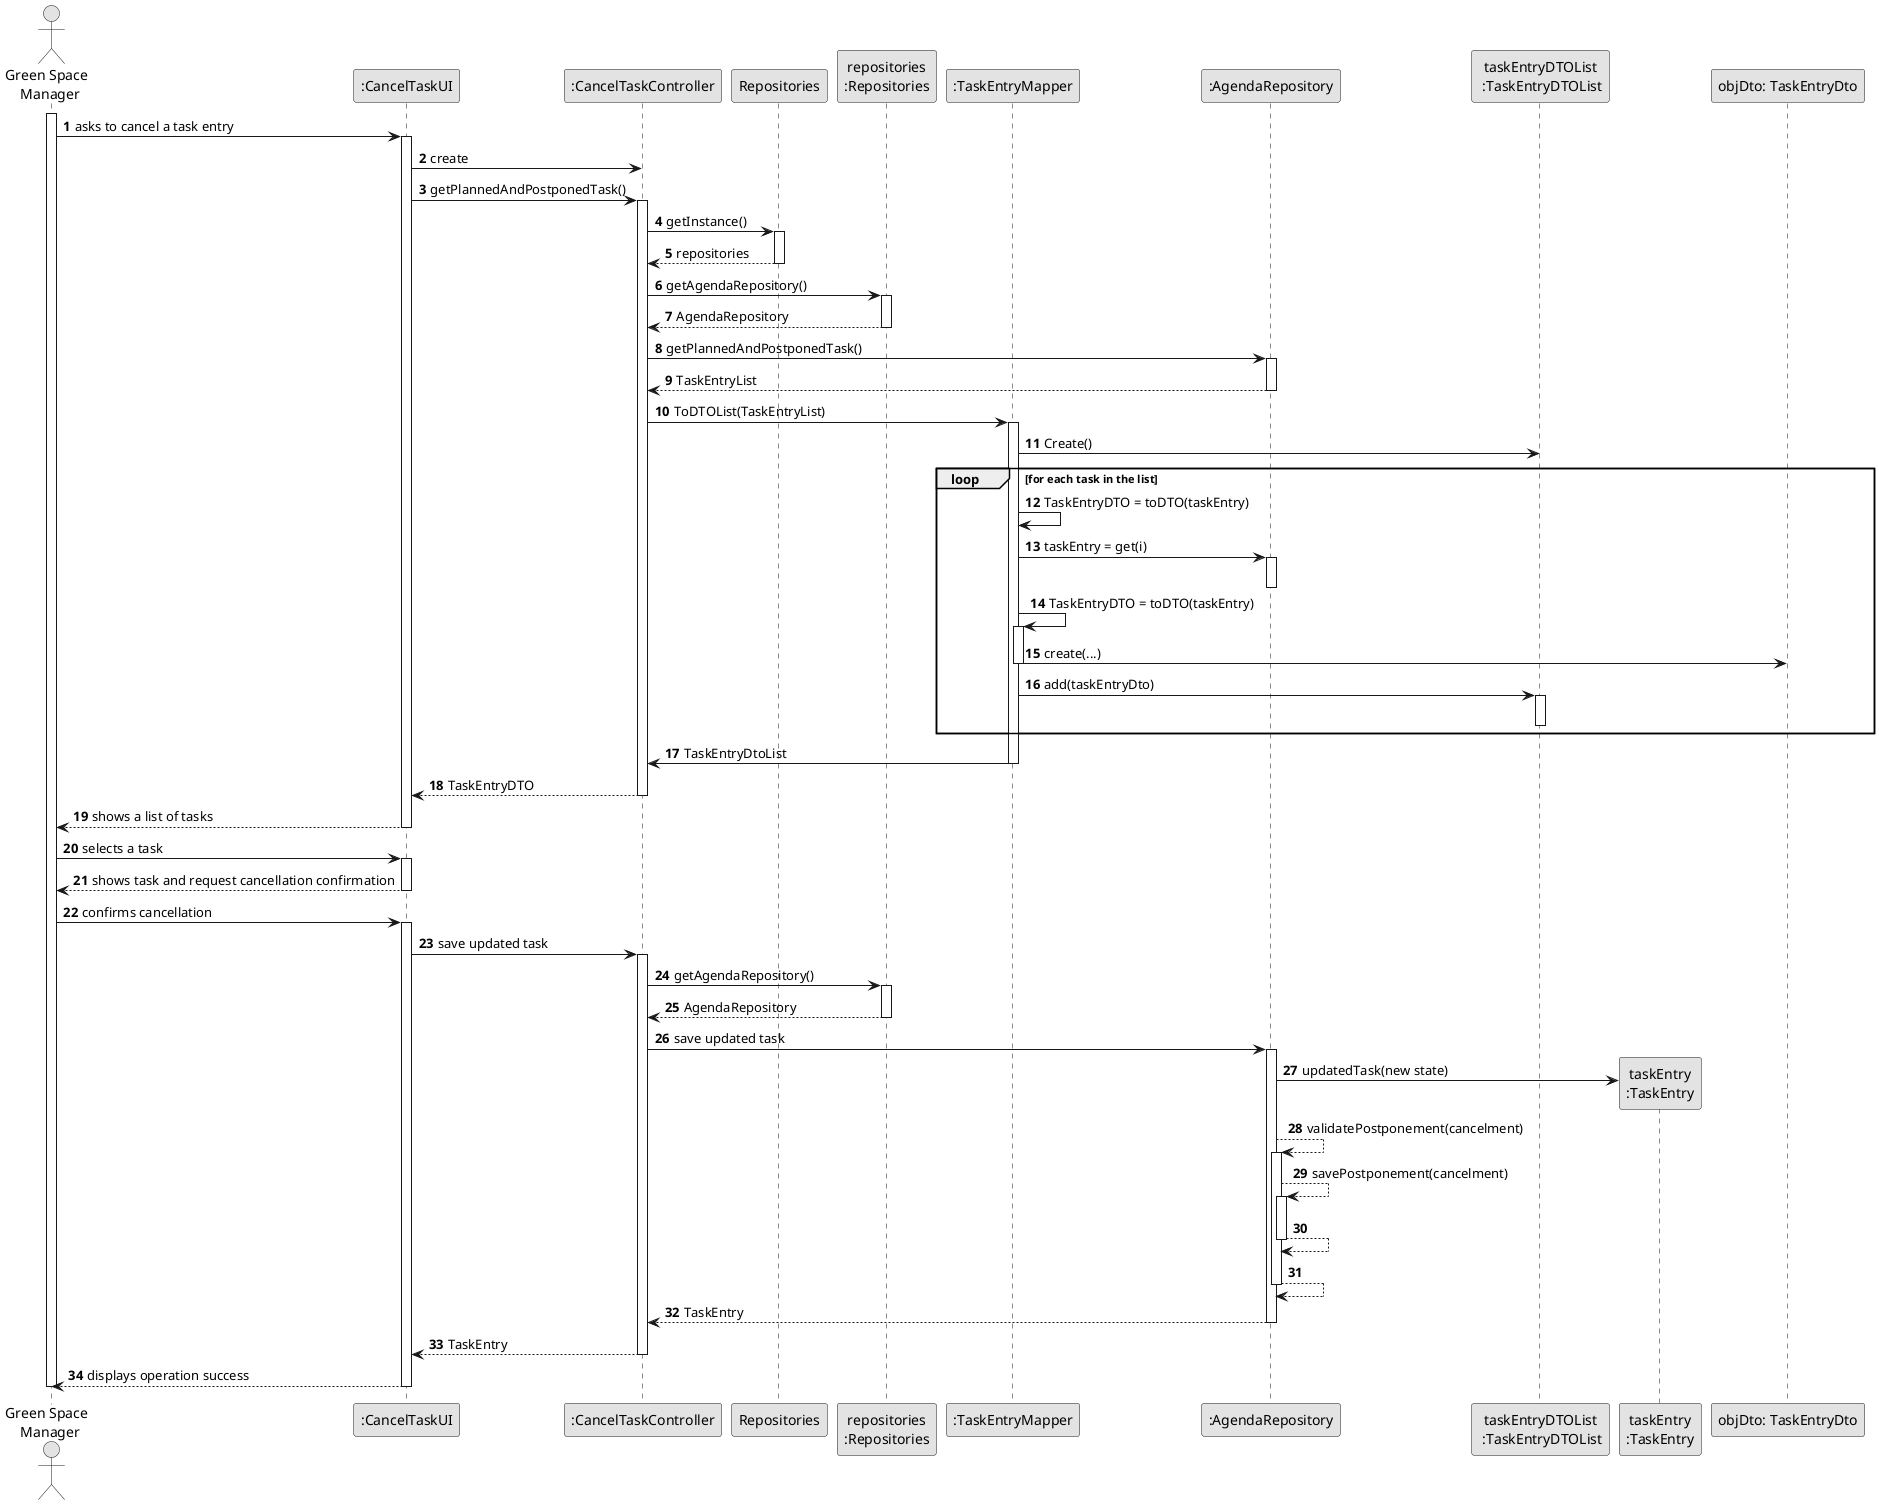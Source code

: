 @startuml
skinparam monochrome true
skinparam packageStyle rectangle
skinparam shadowing false

autonumber

'hide footbox
actor "Green Space \n Manager" as ADM
participant ":CancelTaskUI" as UI
participant ":CancelTaskController" as CTRL
participant "Repositories" as RepositorySingleton
participant "repositories\n:Repositories" as PLAT
participant ":TaskEntryMapper" as MAP
participant ":AgendaRepository" as URG
participant "taskEntryDTOList\n :TaskEntryDTOList" as DTO

participant "taskEntry\n:TaskEntry" as TASK
participant "objDto: TaskEntryDto" as GDTO


activate ADM

    ADM -> UI : asks to cancel a task entry
    activate UI
        UI -> CTRL : create
        UI -> CTRL : getPlannedAndPostponedTask()
        activate CTRL

            CTRL -> RepositorySingleton : getInstance()
            activate RepositorySingleton

                RepositorySingleton --> CTRL : repositories
            deactivate RepositorySingleton

            CTRL -> PLAT : getAgendaRepository()
            activate PLAT

                PLAT --> CTRL : AgendaRepository
            deactivate PLAT

            CTRL -> URG : getPlannedAndPostponedTask()
            activate URG

                URG --> CTRL : TaskEntryList
            deactivate URG

            CTRL -> MAP : ToDTOList(TaskEntryList)
            activate MAP
                MAP -> DTO: Create()
                loop for each task in the list
                    MAP -> MAP: TaskEntryDTO = toDTO(taskEntry)
                MAP -> URG: taskEntry = get(i)
                activate URG
                deactivate URG
                MAP -> MAP: TaskEntryDTO = toDTO(taskEntry)
                activate MAP
                MAP -> GDTO: create(...)
                deactivate MAP
                MAP -> DTO: add(taskEntryDto)

                activate DTO
                deactivate DTO
                end
                MAP -> CTRL: TaskEntryDtoList
            deactivate MAP

            CTRL --> UI : TaskEntryDTO
        deactivate CTRL

        UI --> ADM : shows a list of tasks
    deactivate UI
ADM -> UI : selects a task
activate UI

        UI --> ADM : shows task and request cancellation confirmation
    deactivate UI

    ADM -> UI : confirms cancellation
    activate UI
     UI -> CTRL : save updated task
            activate CTRL

                CTRL -> PLAT : getAgendaRepository()
                activate PLAT

                    PLAT --> CTRL : AgendaRepository
                deactivate PLAT

                CTRL -> URG : save updated task

                activate URG

                           URG -> TASK** : updatedTask(new state)
                           URG --> URG : validatePostponement(cancelment)
                           activate URG
                           URG --> URG : savePostponement(cancelment)
                           activate URG
                           URG --> URG
                           deactivate URG
                           URG --> URG
                           deactivate URG
                           URG --> CTRL : TaskEntry
                           deactivate URG
        CTRL --> UI : TaskEntry
            deactivate CTRL

                UI --> ADM : displays operation success
            deactivate UI
        deactivate ADM

@enduml